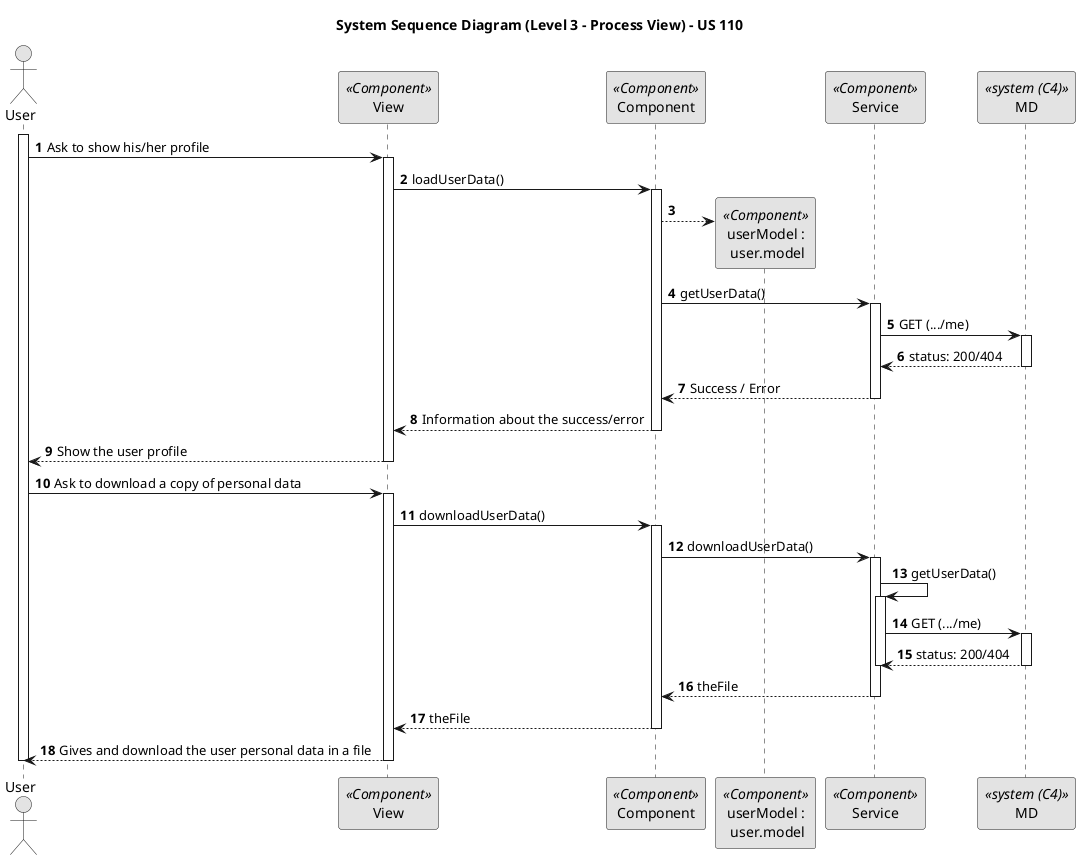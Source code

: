 @startuml
skinparam monochrome true
skinparam packageStyle rectangle
skinparam shadowing false

title System Sequence Diagram (Level 3 - Process View) - US 110
autonumber

Actor "User" as User
participant "View" as View <<Component>>
participant "Component" as Component <<Component>>
participant "userModel :\n user.model" as userModel <<Component>>
participant "Service" as Service <<Component>>
participant "MD" as MD <<system (C4)>>

activate User
    User -> View : Ask to show his/her profile
    activate View

        View -> Component : loadUserData()
        activate Component
            Component --> userModel** :
            Component -> Service : getUserData()
            activate Service
                Service -> MD : GET (.../me)
                activate MD
                    Service <-- MD : status: 200/404
                deactivate MD
                Component <-- Service : Success / Error
            deactivate Service
            View <-- Component : Information about the success/error
        deactivate Component

        View --> User : Show the user profile
    deactivate View

    User -> View : Ask to download a copy of personal data
    activate View
        View -> Component : downloadUserData()
        activate Component
            Component -> Service : downloadUserData()
            activate Service
                Service -> Service : getUserData()
                activate Service
                    Service -> MD : GET (.../me)
                    activate MD
                        Service <-- MD : status: 200/404
                    deactivate MD
                deactivate Service
                Component <-- Service : theFile
            deactivate Service
            View <-- Component : theFile
        deactivate Component
        View --> User : Gives and download the user personal data in a file
    deactivate View
deactivate User

@enduml
